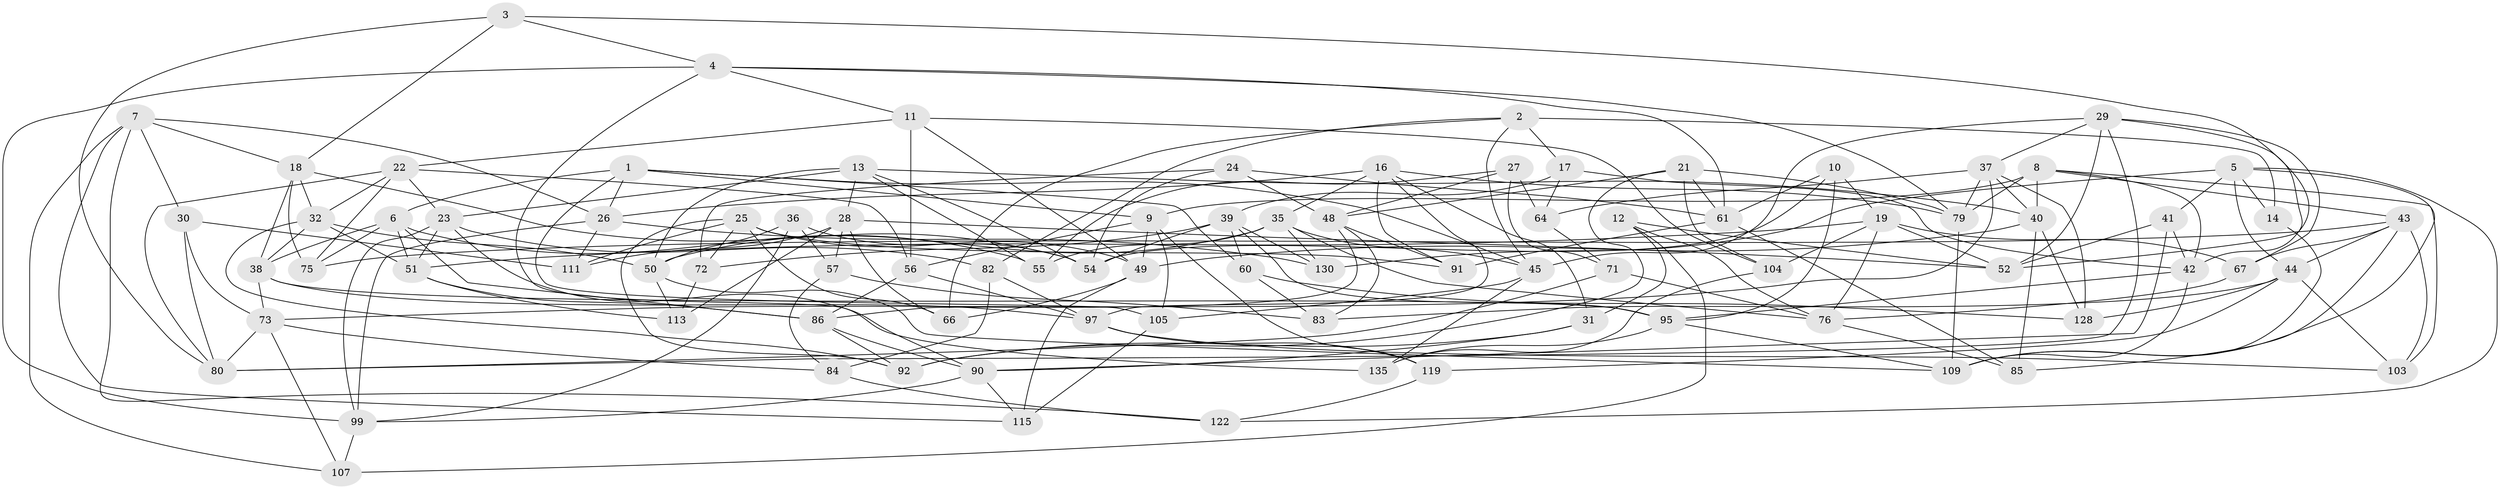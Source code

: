 // Generated by graph-tools (version 1.1) at 2025/52/02/27/25 19:52:27]
// undirected, 86 vertices, 218 edges
graph export_dot {
graph [start="1"]
  node [color=gray90,style=filled];
  1 [super="+94"];
  2 [super="+68"];
  3;
  4 [super="+46"];
  5 [super="+88"];
  6 [super="+100"];
  7 [super="+33"];
  8 [super="+69"];
  9 [super="+15"];
  10;
  11 [super="+47"];
  12;
  13 [super="+34"];
  14;
  16 [super="+20"];
  17;
  18 [super="+78"];
  19 [super="+134"];
  21 [super="+87"];
  22 [super="+62"];
  23 [super="+127"];
  24;
  25 [super="+59"];
  26 [super="+65"];
  27;
  28 [super="+70"];
  29 [super="+114"];
  30;
  31;
  32 [super="+133"];
  35 [super="+116"];
  36;
  37 [super="+96"];
  38 [super="+81"];
  39 [super="+124"];
  40 [super="+77"];
  41;
  42 [super="+58"];
  43 [super="+53"];
  44 [super="+74"];
  45 [super="+101"];
  48 [super="+126"];
  49 [super="+93"];
  50 [super="+110"];
  51 [super="+125"];
  52 [super="+63"];
  54 [super="+89"];
  55;
  56 [super="+120"];
  57;
  60;
  61 [super="+123"];
  64;
  66;
  67;
  71;
  72;
  73 [super="+112"];
  75;
  76 [super="+129"];
  79 [super="+121"];
  80 [super="+102"];
  82;
  83;
  84;
  85;
  86 [super="+106"];
  90 [super="+118"];
  91;
  92 [super="+131"];
  95 [super="+98"];
  97 [super="+108"];
  99 [super="+132"];
  103;
  104;
  105;
  107;
  109 [super="+117"];
  111;
  113;
  115;
  119;
  122;
  128;
  130;
  135;
  1 -- 105;
  1 -- 45;
  1 -- 60;
  1 -- 6;
  1 -- 9;
  1 -- 26;
  2 -- 14 [weight=2];
  2 -- 17;
  2 -- 45;
  2 -- 66;
  2 -- 82;
  3 -- 18;
  3 -- 52;
  3 -- 4;
  3 -- 80;
  4 -- 79;
  4 -- 11;
  4 -- 61;
  4 -- 99;
  4 -- 90;
  5 -- 109;
  5 -- 14;
  5 -- 41;
  5 -- 122;
  5 -- 44;
  5 -- 130;
  6 -- 38;
  6 -- 75;
  6 -- 55;
  6 -- 86;
  6 -- 51;
  7 -- 26;
  7 -- 18;
  7 -- 115;
  7 -- 122;
  7 -- 107;
  7 -- 30;
  8 -- 40;
  8 -- 79;
  8 -- 42;
  8 -- 9;
  8 -- 43;
  8 -- 103;
  9 -- 49;
  9 -- 119;
  9 -- 56;
  9 -- 105;
  10 -- 95;
  10 -- 61;
  10 -- 19;
  10 -- 54;
  11 -- 56 [weight=2];
  11 -- 104;
  11 -- 49;
  11 -- 22;
  12 -- 76;
  12 -- 31;
  12 -- 107;
  12 -- 52;
  13 -- 55;
  13 -- 54;
  13 -- 40;
  13 -- 50;
  13 -- 28;
  13 -- 23;
  14 -- 109;
  16 -- 91;
  16 -- 26;
  16 -- 97;
  16 -- 35;
  16 -- 31;
  16 -- 79;
  17 -- 64;
  17 -- 39;
  17 -- 42;
  18 -- 75;
  18 -- 38;
  18 -- 54;
  18 -- 32;
  19 -- 104;
  19 -- 67;
  19 -- 76;
  19 -- 51;
  19 -- 52;
  21 -- 104;
  21 -- 61;
  21 -- 92 [weight=2];
  21 -- 48;
  21 -- 79;
  22 -- 23;
  22 -- 32;
  22 -- 75;
  22 -- 56;
  22 -- 80;
  23 -- 51;
  23 -- 99;
  23 -- 135;
  23 -- 82;
  24 -- 54;
  24 -- 72;
  24 -- 61;
  24 -- 48;
  25 -- 66;
  25 -- 49;
  25 -- 72;
  25 -- 91;
  25 -- 92;
  25 -- 111;
  26 -- 99;
  26 -- 111;
  26 -- 130;
  27 -- 64;
  27 -- 71;
  27 -- 55;
  27 -- 48;
  28 -- 66;
  28 -- 111;
  28 -- 57;
  28 -- 113;
  28 -- 52;
  29 -- 80;
  29 -- 45;
  29 -- 67;
  29 -- 42;
  29 -- 52;
  29 -- 37;
  30 -- 111;
  30 -- 80;
  30 -- 73;
  31 -- 92;
  31 -- 90;
  32 -- 50;
  32 -- 92;
  32 -- 51;
  32 -- 38;
  35 -- 45;
  35 -- 76;
  35 -- 50;
  35 -- 130;
  35 -- 55;
  36 -- 57;
  36 -- 54;
  36 -- 99;
  36 -- 50;
  37 -- 128;
  37 -- 64;
  37 -- 40;
  37 -- 73;
  37 -- 79;
  38 -- 73;
  38 -- 95;
  38 -- 97;
  39 -- 60;
  39 -- 72;
  39 -- 130;
  39 -- 54;
  39 -- 95;
  40 -- 49;
  40 -- 85;
  40 -- 128;
  41 -- 52;
  41 -- 42;
  41 -- 90;
  42 -- 109;
  42 -- 95;
  43 -- 75;
  43 -- 103;
  43 -- 85;
  43 -- 67;
  43 -- 44;
  44 -- 128;
  44 -- 119;
  44 -- 83;
  44 -- 103;
  45 -- 105;
  45 -- 135;
  48 -- 86;
  48 -- 83;
  48 -- 91;
  49 -- 115;
  49 -- 66;
  50 -- 113;
  50 -- 109;
  51 -- 113;
  51 -- 86;
  56 -- 97;
  56 -- 86;
  57 -- 83;
  57 -- 84;
  60 -- 83;
  60 -- 128;
  61 -- 91;
  61 -- 85;
  64 -- 71;
  67 -- 76;
  71 -- 76;
  71 -- 80;
  72 -- 113;
  73 -- 80;
  73 -- 107;
  73 -- 84;
  76 -- 85;
  79 -- 109;
  82 -- 84;
  82 -- 97;
  84 -- 122;
  86 -- 92;
  86 -- 90;
  90 -- 99;
  90 -- 115;
  95 -- 109;
  95 -- 135;
  97 -- 119;
  97 -- 103;
  99 -- 107;
  104 -- 135;
  105 -- 115;
  119 -- 122;
}
